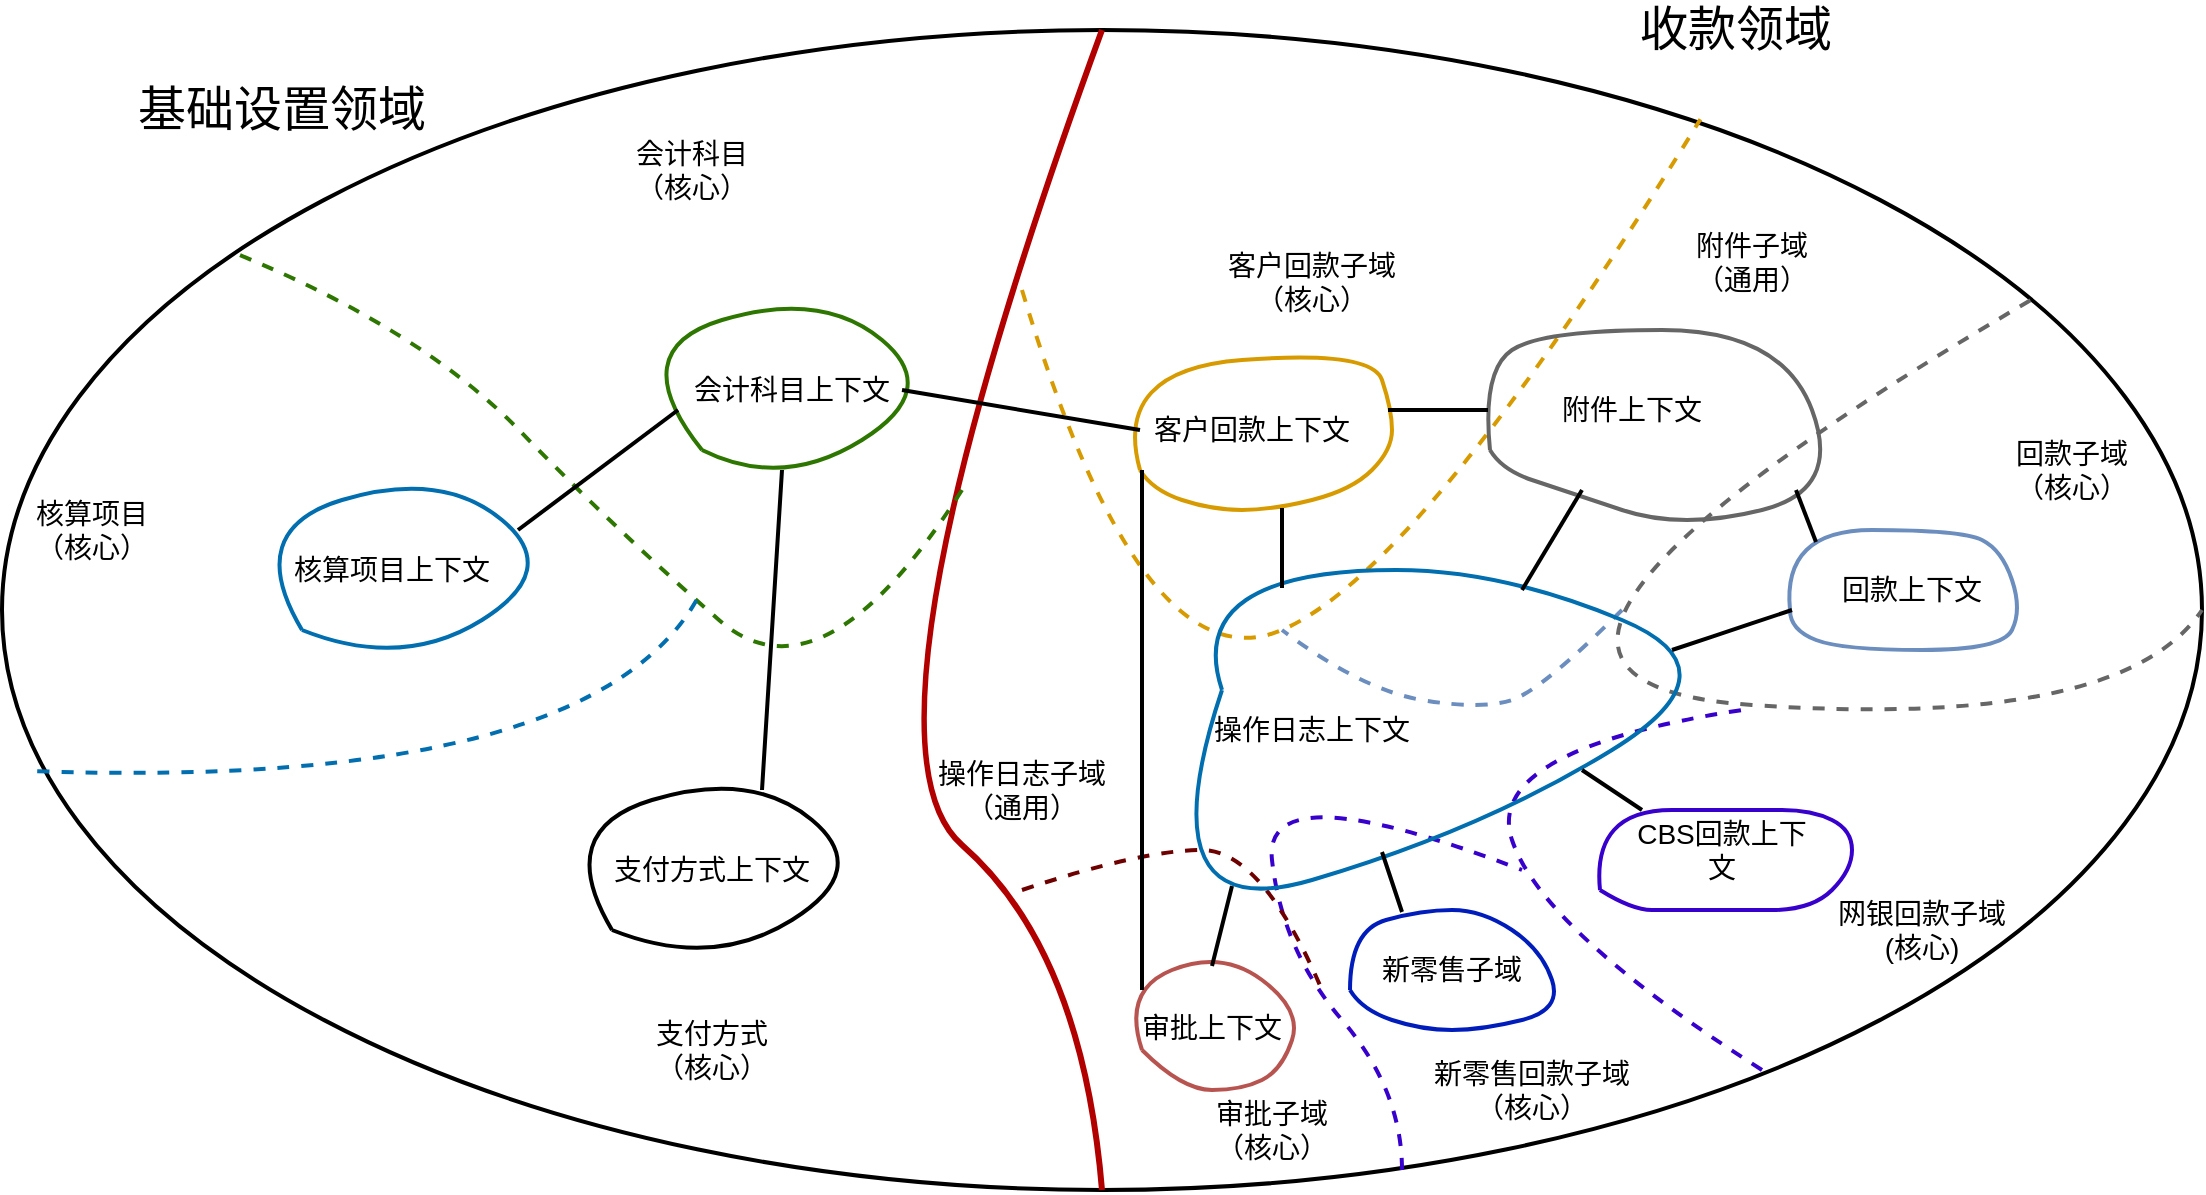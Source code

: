 <mxfile version="14.7.0" type="github">
  <diagram id="I8VxO7Kpn2xeJGVyplOv" name="第 1 页">
    <mxGraphModel dx="2036" dy="1942" grid="1" gridSize="10" guides="1" tooltips="1" connect="1" arrows="1" fold="1" page="1" pageScale="1" pageWidth="827" pageHeight="1169" math="0" shadow="0">
      <root>
        <mxCell id="0" />
        <mxCell id="1" parent="0" />
        <mxCell id="EroGNl9VkCaSBFjSGu0w-1" value="" style="ellipse;whiteSpace=wrap;html=1;gradientColor=#ffffff;strokeWidth=2;" vertex="1" parent="1">
          <mxGeometry x="-130" y="-710" width="1100" height="580" as="geometry" />
        </mxCell>
        <mxCell id="EroGNl9VkCaSBFjSGu0w-3" value="" style="curved=1;endArrow=none;html=1;exitX=0.5;exitY=1;exitDx=0;exitDy=0;endFill=0;entryX=0.5;entryY=0;entryDx=0;entryDy=0;strokeWidth=3;fillColor=#e51400;strokeColor=#B20000;" edge="1" parent="1" source="EroGNl9VkCaSBFjSGu0w-1" target="EroGNl9VkCaSBFjSGu0w-1">
          <mxGeometry width="50" height="50" relative="1" as="geometry">
            <mxPoint x="390" y="-380" as="sourcePoint" />
            <mxPoint x="410" y="-550" as="targetPoint" />
            <Array as="points">
              <mxPoint x="410" y="-250" />
              <mxPoint x="290" y="-355" />
            </Array>
          </mxGeometry>
        </mxCell>
        <mxCell id="EroGNl9VkCaSBFjSGu0w-4" value="" style="curved=1;endArrow=none;html=1;strokeColor=#d79b00;entryX=0.772;entryY=0.077;entryDx=0;entryDy=0;entryPerimeter=0;dashed=1;endFill=0;strokeWidth=2;fillColor=#ffe6cc;" edge="1" parent="1" target="EroGNl9VkCaSBFjSGu0w-1">
          <mxGeometry width="50" height="50" relative="1" as="geometry">
            <mxPoint x="380" y="-580" as="sourcePoint" />
            <mxPoint x="440" y="-430" as="targetPoint" />
            <Array as="points">
              <mxPoint x="440" y="-380" />
              <mxPoint x="580" y="-440" />
            </Array>
          </mxGeometry>
        </mxCell>
        <mxCell id="EroGNl9VkCaSBFjSGu0w-5" value="&lt;font style=&quot;font-size: 24px&quot;&gt;基础设置领域&lt;/font&gt;" style="text;html=1;strokeColor=none;fillColor=none;align=center;verticalAlign=middle;whiteSpace=wrap;rounded=0;dashed=1;" vertex="1" parent="1">
          <mxGeometry x="-80" y="-680" width="180" height="20" as="geometry" />
        </mxCell>
        <mxCell id="EroGNl9VkCaSBFjSGu0w-6" value="&lt;font style=&quot;font-size: 24px&quot;&gt;收款领域&lt;/font&gt;" style="text;html=1;strokeColor=none;fillColor=none;align=center;verticalAlign=middle;whiteSpace=wrap;rounded=0;dashed=1;" vertex="1" parent="1">
          <mxGeometry x="647" y="-720" width="180" height="20" as="geometry" />
        </mxCell>
        <mxCell id="EroGNl9VkCaSBFjSGu0w-9" value="&lt;font&gt;&lt;font style=&quot;font-size: 14px&quot;&gt;客户回款子域&lt;br&gt;（核心）&lt;/font&gt;&lt;br&gt;&lt;/font&gt;" style="text;html=1;strokeColor=none;fillColor=none;align=center;verticalAlign=middle;whiteSpace=wrap;rounded=0;dashed=1;" vertex="1" parent="1">
          <mxGeometry x="460" y="-594" width="130" height="20" as="geometry" />
        </mxCell>
        <mxCell id="EroGNl9VkCaSBFjSGu0w-16" value="" style="curved=1;endArrow=none;html=1;dashed=1;strokeColor=#666666;strokeWidth=2;entryX=1;entryY=0.5;entryDx=0;entryDy=0;endFill=0;exitX=0.922;exitY=0.233;exitDx=0;exitDy=0;exitPerimeter=0;fillColor=#f5f5f5;" edge="1" parent="1" source="EroGNl9VkCaSBFjSGu0w-1" target="EroGNl9VkCaSBFjSGu0w-1">
          <mxGeometry width="50" height="50" relative="1" as="geometry">
            <mxPoint x="820" y="-530" as="sourcePoint" />
            <mxPoint x="440" y="-370" as="targetPoint" />
            <Array as="points">
              <mxPoint x="560" y="-385" />
              <mxPoint x="930" y="-360" />
            </Array>
          </mxGeometry>
        </mxCell>
        <mxCell id="EroGNl9VkCaSBFjSGu0w-17" value="" style="curved=1;endArrow=none;html=1;dashed=1;strokeColor=#3700CC;strokeWidth=2;endFill=0;fillColor=#6a00ff;" edge="1" parent="1">
          <mxGeometry width="50" height="50" relative="1" as="geometry">
            <mxPoint x="750" y="-190" as="sourcePoint" />
            <mxPoint x="740" y="-370" as="targetPoint" />
            <Array as="points">
              <mxPoint x="640" y="-260" />
              <mxPoint x="610" y="-350" />
            </Array>
          </mxGeometry>
        </mxCell>
        <mxCell id="EroGNl9VkCaSBFjSGu0w-18" value="&lt;font&gt;&lt;font style=&quot;font-size: 14px&quot;&gt;网银回款子域&lt;br&gt;(核心)&lt;/font&gt;&lt;br&gt;&lt;/font&gt;" style="text;html=1;strokeColor=none;fillColor=none;align=center;verticalAlign=middle;whiteSpace=wrap;rounded=0;dashed=1;" vertex="1" parent="1">
          <mxGeometry x="770" y="-270" width="120" height="20" as="geometry" />
        </mxCell>
        <mxCell id="EroGNl9VkCaSBFjSGu0w-20" value="&lt;font&gt;&lt;font style=&quot;font-size: 14px&quot;&gt;附件子域&lt;br&gt;（通用）&lt;/font&gt;&lt;br&gt;&lt;/font&gt;" style="text;html=1;strokeColor=none;fillColor=none;align=center;verticalAlign=middle;whiteSpace=wrap;rounded=0;dashed=1;" vertex="1" parent="1">
          <mxGeometry x="680" y="-604" width="130" height="20" as="geometry" />
        </mxCell>
        <mxCell id="EroGNl9VkCaSBFjSGu0w-21" value="&lt;font&gt;&lt;font style=&quot;font-size: 14px&quot;&gt;操作日志子域&lt;br&gt;（通用）&lt;/font&gt;&lt;br&gt;&lt;/font&gt;" style="text;html=1;strokeColor=none;fillColor=none;align=center;verticalAlign=middle;whiteSpace=wrap;rounded=0;dashed=1;" vertex="1" parent="1">
          <mxGeometry x="300" y="-340" width="160" height="20" as="geometry" />
        </mxCell>
        <mxCell id="EroGNl9VkCaSBFjSGu0w-22" value="" style="curved=1;endArrow=none;html=1;dashed=1;strokeColor=#2D7600;strokeWidth=2;endFill=0;fillColor=#60a917;" edge="1" parent="1" target="EroGNl9VkCaSBFjSGu0w-1">
          <mxGeometry width="50" height="50" relative="1" as="geometry">
            <mxPoint x="350" y="-480" as="sourcePoint" />
            <mxPoint x="440" y="-440" as="targetPoint" />
            <Array as="points">
              <mxPoint x="280" y="-370" />
              <mxPoint x="177" y="-460" />
              <mxPoint x="80" y="-560" />
            </Array>
          </mxGeometry>
        </mxCell>
        <mxCell id="EroGNl9VkCaSBFjSGu0w-23" value="&lt;font style=&quot;font-size: 14px&quot;&gt;会计科目&lt;br&gt;（核心）&lt;/font&gt;" style="text;html=1;strokeColor=none;fillColor=none;align=center;verticalAlign=middle;whiteSpace=wrap;rounded=0;dashed=1;" vertex="1" parent="1">
          <mxGeometry x="170" y="-650" width="90" height="20" as="geometry" />
        </mxCell>
        <mxCell id="EroGNl9VkCaSBFjSGu0w-24" value="" style="curved=1;endArrow=none;html=1;dashed=1;strokeColor=#3700CC;strokeWidth=2;endFill=0;fillColor=#6a00ff;" edge="1" parent="1">
          <mxGeometry width="50" height="50" relative="1" as="geometry">
            <mxPoint x="570" y="-140" as="sourcePoint" />
            <mxPoint x="630" y="-290" as="targetPoint" />
            <Array as="points">
              <mxPoint x="570" y="-180" />
              <mxPoint x="510" y="-250" />
              <mxPoint x="500" y="-340" />
            </Array>
          </mxGeometry>
        </mxCell>
        <mxCell id="EroGNl9VkCaSBFjSGu0w-25" value="&lt;font&gt;&lt;font style=&quot;font-size: 14px&quot;&gt;新零售回款子域&lt;br&gt;（核心）&lt;/font&gt;&lt;br&gt;&lt;/font&gt;" style="text;html=1;strokeColor=none;fillColor=none;align=center;verticalAlign=middle;whiteSpace=wrap;rounded=0;dashed=1;" vertex="1" parent="1">
          <mxGeometry x="570" y="-190" width="130" height="20" as="geometry" />
        </mxCell>
        <mxCell id="EroGNl9VkCaSBFjSGu0w-29" value="&lt;font&gt;&lt;font style=&quot;font-size: 14px&quot;&gt;核算项目&lt;br&gt;（核心）&lt;/font&gt;&lt;br&gt;&lt;/font&gt;" style="text;html=1;strokeColor=none;fillColor=none;align=center;verticalAlign=middle;whiteSpace=wrap;rounded=0;dashed=1;" vertex="1" parent="1">
          <mxGeometry x="-130" y="-470" width="90" height="20" as="geometry" />
        </mxCell>
        <mxCell id="EroGNl9VkCaSBFjSGu0w-32" style="edgeStyle=orthogonalEdgeStyle;rounded=0;orthogonalLoop=1;jettySize=auto;html=1;exitX=0.5;exitY=1;exitDx=0;exitDy=0;dashed=1;endArrow=none;endFill=0;strokeColor=#000000;strokeWidth=2;" edge="1" parent="1" source="EroGNl9VkCaSBFjSGu0w-18" target="EroGNl9VkCaSBFjSGu0w-18">
          <mxGeometry relative="1" as="geometry" />
        </mxCell>
        <mxCell id="EroGNl9VkCaSBFjSGu0w-36" value="" style="curved=1;endArrow=none;html=1;dashed=1;strokeColor=#006EAF;strokeWidth=2;exitX=0.016;exitY=0.639;exitDx=0;exitDy=0;exitPerimeter=0;endFill=0;fillColor=#1ba1e2;" edge="1" parent="1" source="EroGNl9VkCaSBFjSGu0w-1">
          <mxGeometry width="50" height="50" relative="1" as="geometry">
            <mxPoint x="390" y="-270" as="sourcePoint" />
            <mxPoint x="220" y="-430" as="targetPoint" />
            <Array as="points">
              <mxPoint x="170" y="-330" />
            </Array>
          </mxGeometry>
        </mxCell>
        <mxCell id="EroGNl9VkCaSBFjSGu0w-37" value="&lt;font&gt;&lt;font style=&quot;font-size: 14px&quot;&gt;支付方式&lt;br&gt;（核心）&lt;/font&gt;&lt;br&gt;&lt;/font&gt;" style="text;html=1;strokeColor=none;fillColor=none;align=center;verticalAlign=middle;whiteSpace=wrap;rounded=0;dashed=1;" vertex="1" parent="1">
          <mxGeometry x="180" y="-210" width="90" height="20" as="geometry" />
        </mxCell>
        <mxCell id="EroGNl9VkCaSBFjSGu0w-38" value="" style="curved=1;endArrow=none;html=1;dashed=1;strokeColor=#6c8ebf;strokeWidth=2;endFill=0;fillColor=#dae8fc;" edge="1" parent="1">
          <mxGeometry width="50" height="50" relative="1" as="geometry">
            <mxPoint x="680" y="-420" as="sourcePoint" />
            <mxPoint x="510" y="-410" as="targetPoint" />
            <Array as="points">
              <mxPoint x="640" y="-380" />
              <mxPoint x="610" y="-370" />
              <mxPoint x="550" y="-380" />
            </Array>
          </mxGeometry>
        </mxCell>
        <mxCell id="EroGNl9VkCaSBFjSGu0w-40" value="" style="curved=1;endArrow=none;html=1;dashed=1;strokeColor=#6F0000;strokeWidth=2;endFill=0;fillColor=#a20025;" edge="1" parent="1">
          <mxGeometry width="50" height="50" relative="1" as="geometry">
            <mxPoint x="380" y="-280" as="sourcePoint" />
            <mxPoint x="530" y="-230" as="targetPoint" />
            <Array as="points">
              <mxPoint x="440" y="-300" />
              <mxPoint x="500" y="-300" />
            </Array>
          </mxGeometry>
        </mxCell>
        <mxCell id="EroGNl9VkCaSBFjSGu0w-41" value="&lt;font&gt;&lt;font style=&quot;font-size: 14px&quot;&gt;审批子域&lt;br&gt;（核心）&lt;/font&gt;&lt;br&gt;&lt;/font&gt;" style="text;html=1;strokeColor=none;fillColor=none;align=center;verticalAlign=middle;whiteSpace=wrap;rounded=0;dashed=1;" vertex="1" parent="1">
          <mxGeometry x="440" y="-170" width="130" height="20" as="geometry" />
        </mxCell>
        <mxCell id="EroGNl9VkCaSBFjSGu0w-44" value="&lt;font style=&quot;font-size: 14px&quot;&gt;回款子域&lt;br&gt;（核心）&lt;/font&gt;" style="text;html=1;strokeColor=none;fillColor=none;align=center;verticalAlign=middle;whiteSpace=wrap;rounded=0;dashed=1;" vertex="1" parent="1">
          <mxGeometry x="860" y="-500" width="90" height="20" as="geometry" />
        </mxCell>
        <mxCell id="EroGNl9VkCaSBFjSGu0w-51" value="" style="curved=1;endArrow=none;html=1;strokeColor=#d79b00;strokeWidth=2;endFill=0;fillColor=#ffe6cc;" edge="1" parent="1">
          <mxGeometry width="50" height="50" relative="1" as="geometry">
            <mxPoint x="439" y="-490" as="sourcePoint" />
            <mxPoint x="439" y="-490" as="targetPoint" />
            <Array as="points">
              <mxPoint x="445" y="-480" />
              <mxPoint x="475" y="-470" />
              <mxPoint x="505" y="-470" />
              <mxPoint x="545" y="-480" />
              <mxPoint x="565" y="-500" />
              <mxPoint x="565" y="-520" />
              <mxPoint x="555" y="-550" />
              <mxPoint x="425" y="-540" />
            </Array>
          </mxGeometry>
        </mxCell>
        <mxCell id="EroGNl9VkCaSBFjSGu0w-52" value="" style="curved=1;endArrow=none;html=1;strokeColor=#000000;strokeWidth=2;endFill=0;" edge="1" parent="1">
          <mxGeometry width="50" height="50" relative="1" as="geometry">
            <mxPoint x="175" y="-260" as="sourcePoint" />
            <mxPoint x="175" y="-260" as="targetPoint" />
            <Array as="points">
              <mxPoint x="225" y="-240" />
              <mxPoint x="305" y="-290" />
              <mxPoint x="245" y="-340" />
              <mxPoint x="145" y="-310" />
            </Array>
          </mxGeometry>
        </mxCell>
        <mxCell id="EroGNl9VkCaSBFjSGu0w-53" value="" style="curved=1;endArrow=none;html=1;strokeColor=#2D7600;strokeWidth=2;endFill=0;fillColor=#60a917;" edge="1" parent="1">
          <mxGeometry width="50" height="50" relative="1" as="geometry">
            <mxPoint x="220" y="-500" as="sourcePoint" />
            <mxPoint x="220" y="-500" as="targetPoint" />
            <Array as="points">
              <mxPoint x="260" y="-480" />
              <mxPoint x="340" y="-530" />
              <mxPoint x="280" y="-580" />
              <mxPoint x="180" y="-550" />
            </Array>
          </mxGeometry>
        </mxCell>
        <mxCell id="EroGNl9VkCaSBFjSGu0w-55" value="&lt;font&gt;&lt;font style=&quot;font-size: 14px&quot;&gt;客户回款上下文&lt;/font&gt;&lt;br&gt;&lt;/font&gt;" style="text;html=1;strokeColor=none;fillColor=none;align=center;verticalAlign=middle;whiteSpace=wrap;rounded=0;dashed=1;" vertex="1" parent="1">
          <mxGeometry x="430" y="-520" width="130" height="20" as="geometry" />
        </mxCell>
        <mxCell id="EroGNl9VkCaSBFjSGu0w-56" value="" style="curved=1;endArrow=none;html=1;strokeColor=#006EAF;strokeWidth=2;endFill=0;fillColor=#1ba1e2;" edge="1" parent="1">
          <mxGeometry width="50" height="50" relative="1" as="geometry">
            <mxPoint x="480" y="-380" as="sourcePoint" />
            <mxPoint x="480" y="-380" as="targetPoint" />
            <Array as="points">
              <mxPoint x="480" y="-380" />
              <mxPoint x="440" y="-260" />
              <mxPoint x="610" y="-310" />
              <mxPoint x="740" y="-390" />
              <mxPoint x="620" y="-440" />
              <mxPoint x="514" y="-440" />
              <mxPoint x="470" y="-410" />
            </Array>
          </mxGeometry>
        </mxCell>
        <mxCell id="EroGNl9VkCaSBFjSGu0w-57" value="" style="curved=1;endArrow=none;html=1;strokeColor=#666666;strokeWidth=2;endFill=0;fillColor=#f5f5f5;" edge="1" parent="1">
          <mxGeometry width="50" height="50" relative="1" as="geometry">
            <mxPoint x="614" y="-500" as="sourcePoint" />
            <mxPoint x="614" y="-500" as="targetPoint" />
            <Array as="points">
              <mxPoint x="620" y="-490" />
              <mxPoint x="650" y="-480" />
              <mxPoint x="710" y="-460" />
              <mxPoint x="790" y="-480" />
              <mxPoint x="760" y="-560" />
              <mxPoint x="640" y="-560" />
              <mxPoint x="610" y="-540" />
            </Array>
          </mxGeometry>
        </mxCell>
        <mxCell id="EroGNl9VkCaSBFjSGu0w-58" value="&lt;font&gt;&lt;font style=&quot;font-size: 14px&quot;&gt;附件上下文&lt;/font&gt;&lt;br&gt;&lt;/font&gt;" style="text;html=1;strokeColor=none;fillColor=none;align=center;verticalAlign=middle;whiteSpace=wrap;rounded=0;dashed=1;" vertex="1" parent="1">
          <mxGeometry x="620" y="-530" width="130" height="20" as="geometry" />
        </mxCell>
        <mxCell id="EroGNl9VkCaSBFjSGu0w-60" value="" style="curved=1;endArrow=none;html=1;strokeColor=#6c8ebf;strokeWidth=2;endFill=0;fillColor=#dae8fc;" edge="1" parent="1">
          <mxGeometry width="50" height="50" relative="1" as="geometry">
            <mxPoint x="764" y="-420" as="sourcePoint" />
            <mxPoint x="764" y="-420" as="targetPoint" />
            <Array as="points">
              <mxPoint x="764" y="-410" />
              <mxPoint x="790" y="-400" />
              <mxPoint x="870" y="-400" />
              <mxPoint x="880" y="-420" />
              <mxPoint x="870" y="-450" />
              <mxPoint x="850" y="-460" />
              <mxPoint x="760" y="-460" />
            </Array>
          </mxGeometry>
        </mxCell>
        <mxCell id="EroGNl9VkCaSBFjSGu0w-61" value="&lt;font style=&quot;font-size: 14px&quot;&gt;回款上下文&lt;/font&gt;" style="text;html=1;strokeColor=none;fillColor=none;align=center;verticalAlign=middle;whiteSpace=wrap;rounded=0;dashed=1;" vertex="1" parent="1">
          <mxGeometry x="780" y="-440" width="90" height="20" as="geometry" />
        </mxCell>
        <mxCell id="EroGNl9VkCaSBFjSGu0w-62" value="" style="curved=1;endArrow=none;html=1;strokeColor=#3700CC;strokeWidth=2;endFill=0;fillColor=#6a00ff;" edge="1" parent="1">
          <mxGeometry width="50" height="50" relative="1" as="geometry">
            <mxPoint x="669" y="-280" as="sourcePoint" />
            <mxPoint x="669" y="-280" as="targetPoint" />
            <Array as="points">
              <mxPoint x="685" y="-270" />
              <mxPoint x="705" y="-270" />
              <mxPoint x="735" y="-270" />
              <mxPoint x="775" y="-270" />
              <mxPoint x="795" y="-290" />
              <mxPoint x="795" y="-310" />
              <mxPoint x="775" y="-320" />
              <mxPoint x="745" y="-320" />
              <mxPoint x="665" y="-320" />
            </Array>
          </mxGeometry>
        </mxCell>
        <mxCell id="EroGNl9VkCaSBFjSGu0w-63" value="&lt;font style=&quot;font-size: 14px&quot;&gt;CBS回款上下文&lt;/font&gt;" style="text;html=1;strokeColor=none;fillColor=none;align=center;verticalAlign=middle;whiteSpace=wrap;rounded=0;dashed=1;" vertex="1" parent="1">
          <mxGeometry x="680" y="-310" width="100" height="20" as="geometry" />
        </mxCell>
        <mxCell id="EroGNl9VkCaSBFjSGu0w-64" value="" style="curved=1;endArrow=none;html=1;strokeColor=#001DBC;strokeWidth=2;endFill=0;fillColor=#0050ef;" edge="1" parent="1">
          <mxGeometry width="50" height="50" relative="1" as="geometry">
            <mxPoint x="544" y="-230" as="sourcePoint" />
            <mxPoint x="544" y="-230" as="targetPoint" />
            <Array as="points">
              <mxPoint x="550" y="-220" />
              <mxPoint x="580" y="-210" />
              <mxPoint x="610" y="-210" />
              <mxPoint x="650" y="-220" />
              <mxPoint x="640" y="-250" />
              <mxPoint x="610" y="-270" />
              <mxPoint x="580" y="-270" />
              <mxPoint x="544" y="-260" />
            </Array>
          </mxGeometry>
        </mxCell>
        <mxCell id="EroGNl9VkCaSBFjSGu0w-65" value="&lt;font&gt;&lt;span style=&quot;font-size: 14px&quot;&gt;新零售子域&lt;/span&gt;&lt;br&gt;&lt;/font&gt;" style="text;html=1;strokeColor=none;fillColor=none;align=center;verticalAlign=middle;whiteSpace=wrap;rounded=0;dashed=1;" vertex="1" parent="1">
          <mxGeometry x="530" y="-250" width="130" height="20" as="geometry" />
        </mxCell>
        <mxCell id="EroGNl9VkCaSBFjSGu0w-68" value="" style="curved=1;endArrow=none;html=1;strokeColor=#b85450;strokeWidth=2;endFill=0;fillColor=#f8cecc;" edge="1" parent="1">
          <mxGeometry width="50" height="50" relative="1" as="geometry">
            <mxPoint x="440" y="-200" as="sourcePoint" />
            <mxPoint x="440" y="-200" as="targetPoint" />
            <Array as="points">
              <mxPoint x="460" y="-180" />
              <mxPoint x="490" y="-180" />
              <mxPoint x="510" y="-190" />
              <mxPoint x="520" y="-220" />
              <mxPoint x="480" y="-250" />
              <mxPoint x="430" y="-230" />
            </Array>
          </mxGeometry>
        </mxCell>
        <mxCell id="EroGNl9VkCaSBFjSGu0w-69" value="&lt;font&gt;&lt;font style=&quot;font-size: 14px&quot;&gt;审批上下文&lt;/font&gt;&lt;br&gt;&lt;/font&gt;" style="text;html=1;strokeColor=none;fillColor=none;align=center;verticalAlign=middle;whiteSpace=wrap;rounded=0;dashed=1;" vertex="1" parent="1">
          <mxGeometry x="410" y="-221" width="130" height="20" as="geometry" />
        </mxCell>
        <mxCell id="EroGNl9VkCaSBFjSGu0w-70" value="&lt;font&gt;&lt;font style=&quot;font-size: 14px&quot;&gt;操作日志上下文&lt;/font&gt;&lt;br&gt;&lt;/font&gt;" style="text;html=1;strokeColor=none;fillColor=none;align=center;verticalAlign=middle;whiteSpace=wrap;rounded=0;dashed=1;" vertex="1" parent="1">
          <mxGeometry x="460" y="-370" width="130" height="20" as="geometry" />
        </mxCell>
        <mxCell id="EroGNl9VkCaSBFjSGu0w-84" value="" style="endArrow=none;html=1;strokeColor=#000000;strokeWidth=2;entryX=1;entryY=0;entryDx=0;entryDy=0;" edge="1" parent="1">
          <mxGeometry width="50" height="50" relative="1" as="geometry">
            <mxPoint x="613" y="-520" as="sourcePoint" />
            <mxPoint x="563" y="-520" as="targetPoint" />
            <Array as="points">
              <mxPoint x="603" y="-520" />
            </Array>
          </mxGeometry>
        </mxCell>
        <mxCell id="EroGNl9VkCaSBFjSGu0w-85" value="" style="endArrow=none;html=1;strokeColor=#000000;strokeWidth=2;" edge="1" parent="1">
          <mxGeometry width="50" height="50" relative="1" as="geometry">
            <mxPoint x="777" y="-454" as="sourcePoint" />
            <mxPoint x="767" y="-480" as="targetPoint" />
          </mxGeometry>
        </mxCell>
        <mxCell id="EroGNl9VkCaSBFjSGu0w-86" value="&lt;font style=&quot;font-size: 14px&quot;&gt;会计科目上下文&lt;br&gt;&lt;/font&gt;" style="text;html=1;strokeColor=none;fillColor=none;align=center;verticalAlign=middle;whiteSpace=wrap;rounded=0;dashed=1;" vertex="1" parent="1">
          <mxGeometry x="210" y="-540" width="110" height="20" as="geometry" />
        </mxCell>
        <mxCell id="EroGNl9VkCaSBFjSGu0w-87" value="" style="curved=1;endArrow=none;html=1;strokeColor=#006EAF;strokeWidth=2;endFill=0;fillColor=#1ba1e2;" edge="1" parent="1">
          <mxGeometry width="50" height="50" relative="1" as="geometry">
            <mxPoint x="20" y="-410" as="sourcePoint" />
            <mxPoint x="20" y="-410" as="targetPoint" />
            <Array as="points">
              <mxPoint x="70" y="-390" />
              <mxPoint x="150" y="-440" />
              <mxPoint x="90" y="-490" />
              <mxPoint x="-10" y="-460" />
            </Array>
          </mxGeometry>
        </mxCell>
        <mxCell id="EroGNl9VkCaSBFjSGu0w-88" value="&lt;font style=&quot;font-size: 14px&quot;&gt;核算项目上下文&lt;br&gt;&lt;/font&gt;" style="text;html=1;strokeColor=none;fillColor=none;align=center;verticalAlign=middle;whiteSpace=wrap;rounded=0;dashed=1;" vertex="1" parent="1">
          <mxGeometry x="10" y="-450" width="110" height="20" as="geometry" />
        </mxCell>
        <mxCell id="EroGNl9VkCaSBFjSGu0w-89" value="&lt;font style=&quot;font-size: 14px&quot;&gt;支付方式上下文&lt;br&gt;&lt;/font&gt;" style="text;html=1;strokeColor=none;fillColor=none;align=center;verticalAlign=middle;whiteSpace=wrap;rounded=0;dashed=1;" vertex="1" parent="1">
          <mxGeometry x="170" y="-300" width="110" height="20" as="geometry" />
        </mxCell>
        <mxCell id="EroGNl9VkCaSBFjSGu0w-90" value="" style="endArrow=none;html=1;strokeColor=#000000;strokeWidth=2;entryX=0;entryY=1;entryDx=0;entryDy=0;" edge="1" parent="1">
          <mxGeometry width="50" height="50" relative="1" as="geometry">
            <mxPoint x="128" y="-460" as="sourcePoint" />
            <mxPoint x="208" y="-520" as="targetPoint" />
          </mxGeometry>
        </mxCell>
        <mxCell id="EroGNl9VkCaSBFjSGu0w-91" value="" style="endArrow=none;html=1;strokeColor=#000000;strokeWidth=2;" edge="1" parent="1">
          <mxGeometry width="50" height="50" relative="1" as="geometry">
            <mxPoint x="250" y="-330" as="sourcePoint" />
            <mxPoint x="260" y="-490" as="targetPoint" />
          </mxGeometry>
        </mxCell>
        <mxCell id="EroGNl9VkCaSBFjSGu0w-92" value="" style="endArrow=none;html=1;strokeColor=#000000;strokeWidth=2;exitX=1;exitY=0.5;exitDx=0;exitDy=0;" edge="1" parent="1">
          <mxGeometry width="50" height="50" relative="1" as="geometry">
            <mxPoint x="320" y="-530" as="sourcePoint" />
            <mxPoint x="439" y="-510" as="targetPoint" />
          </mxGeometry>
        </mxCell>
        <mxCell id="EroGNl9VkCaSBFjSGu0w-93" value="" style="endArrow=none;html=1;strokeColor=#000000;strokeWidth=2;" edge="1" parent="1">
          <mxGeometry width="50" height="50" relative="1" as="geometry">
            <mxPoint x="475" y="-242" as="sourcePoint" />
            <mxPoint x="485" y="-282" as="targetPoint" />
          </mxGeometry>
        </mxCell>
        <mxCell id="EroGNl9VkCaSBFjSGu0w-94" value="" style="endArrow=none;html=1;strokeColor=#000000;strokeWidth=2;" edge="1" parent="1">
          <mxGeometry width="50" height="50" relative="1" as="geometry">
            <mxPoint x="570" y="-269" as="sourcePoint" />
            <mxPoint x="560" y="-299" as="targetPoint" />
          </mxGeometry>
        </mxCell>
        <mxCell id="EroGNl9VkCaSBFjSGu0w-95" value="" style="endArrow=none;html=1;strokeColor=#000000;strokeWidth=2;" edge="1" parent="1">
          <mxGeometry width="50" height="50" relative="1" as="geometry">
            <mxPoint x="690" y="-320" as="sourcePoint" />
            <mxPoint x="660" y="-340" as="targetPoint" />
          </mxGeometry>
        </mxCell>
        <mxCell id="EroGNl9VkCaSBFjSGu0w-96" value="" style="endArrow=none;html=1;strokeColor=#000000;strokeWidth=2;" edge="1" parent="1">
          <mxGeometry width="50" height="50" relative="1" as="geometry">
            <mxPoint x="510" y="-431" as="sourcePoint" />
            <mxPoint x="510" y="-471" as="targetPoint" />
          </mxGeometry>
        </mxCell>
        <mxCell id="EroGNl9VkCaSBFjSGu0w-97" value="" style="endArrow=none;html=1;strokeColor=#000000;strokeWidth=2;" edge="1" parent="1">
          <mxGeometry width="50" height="50" relative="1" as="geometry">
            <mxPoint x="630" y="-430" as="sourcePoint" />
            <mxPoint x="660" y="-480" as="targetPoint" />
          </mxGeometry>
        </mxCell>
        <mxCell id="EroGNl9VkCaSBFjSGu0w-98" value="" style="endArrow=none;html=1;strokeColor=#000000;strokeWidth=2;" edge="1" parent="1">
          <mxGeometry width="50" height="50" relative="1" as="geometry">
            <mxPoint x="705" y="-400" as="sourcePoint" />
            <mxPoint x="765" y="-420" as="targetPoint" />
            <Array as="points">
              <mxPoint x="735" y="-410" />
            </Array>
          </mxGeometry>
        </mxCell>
        <mxCell id="EroGNl9VkCaSBFjSGu0w-101" value="" style="endArrow=none;html=1;strokeColor=#000000;strokeWidth=2;" edge="1" parent="1">
          <mxGeometry width="50" height="50" relative="1" as="geometry">
            <mxPoint x="440" y="-230" as="sourcePoint" />
            <mxPoint x="440" y="-490" as="targetPoint" />
          </mxGeometry>
        </mxCell>
      </root>
    </mxGraphModel>
  </diagram>
</mxfile>
